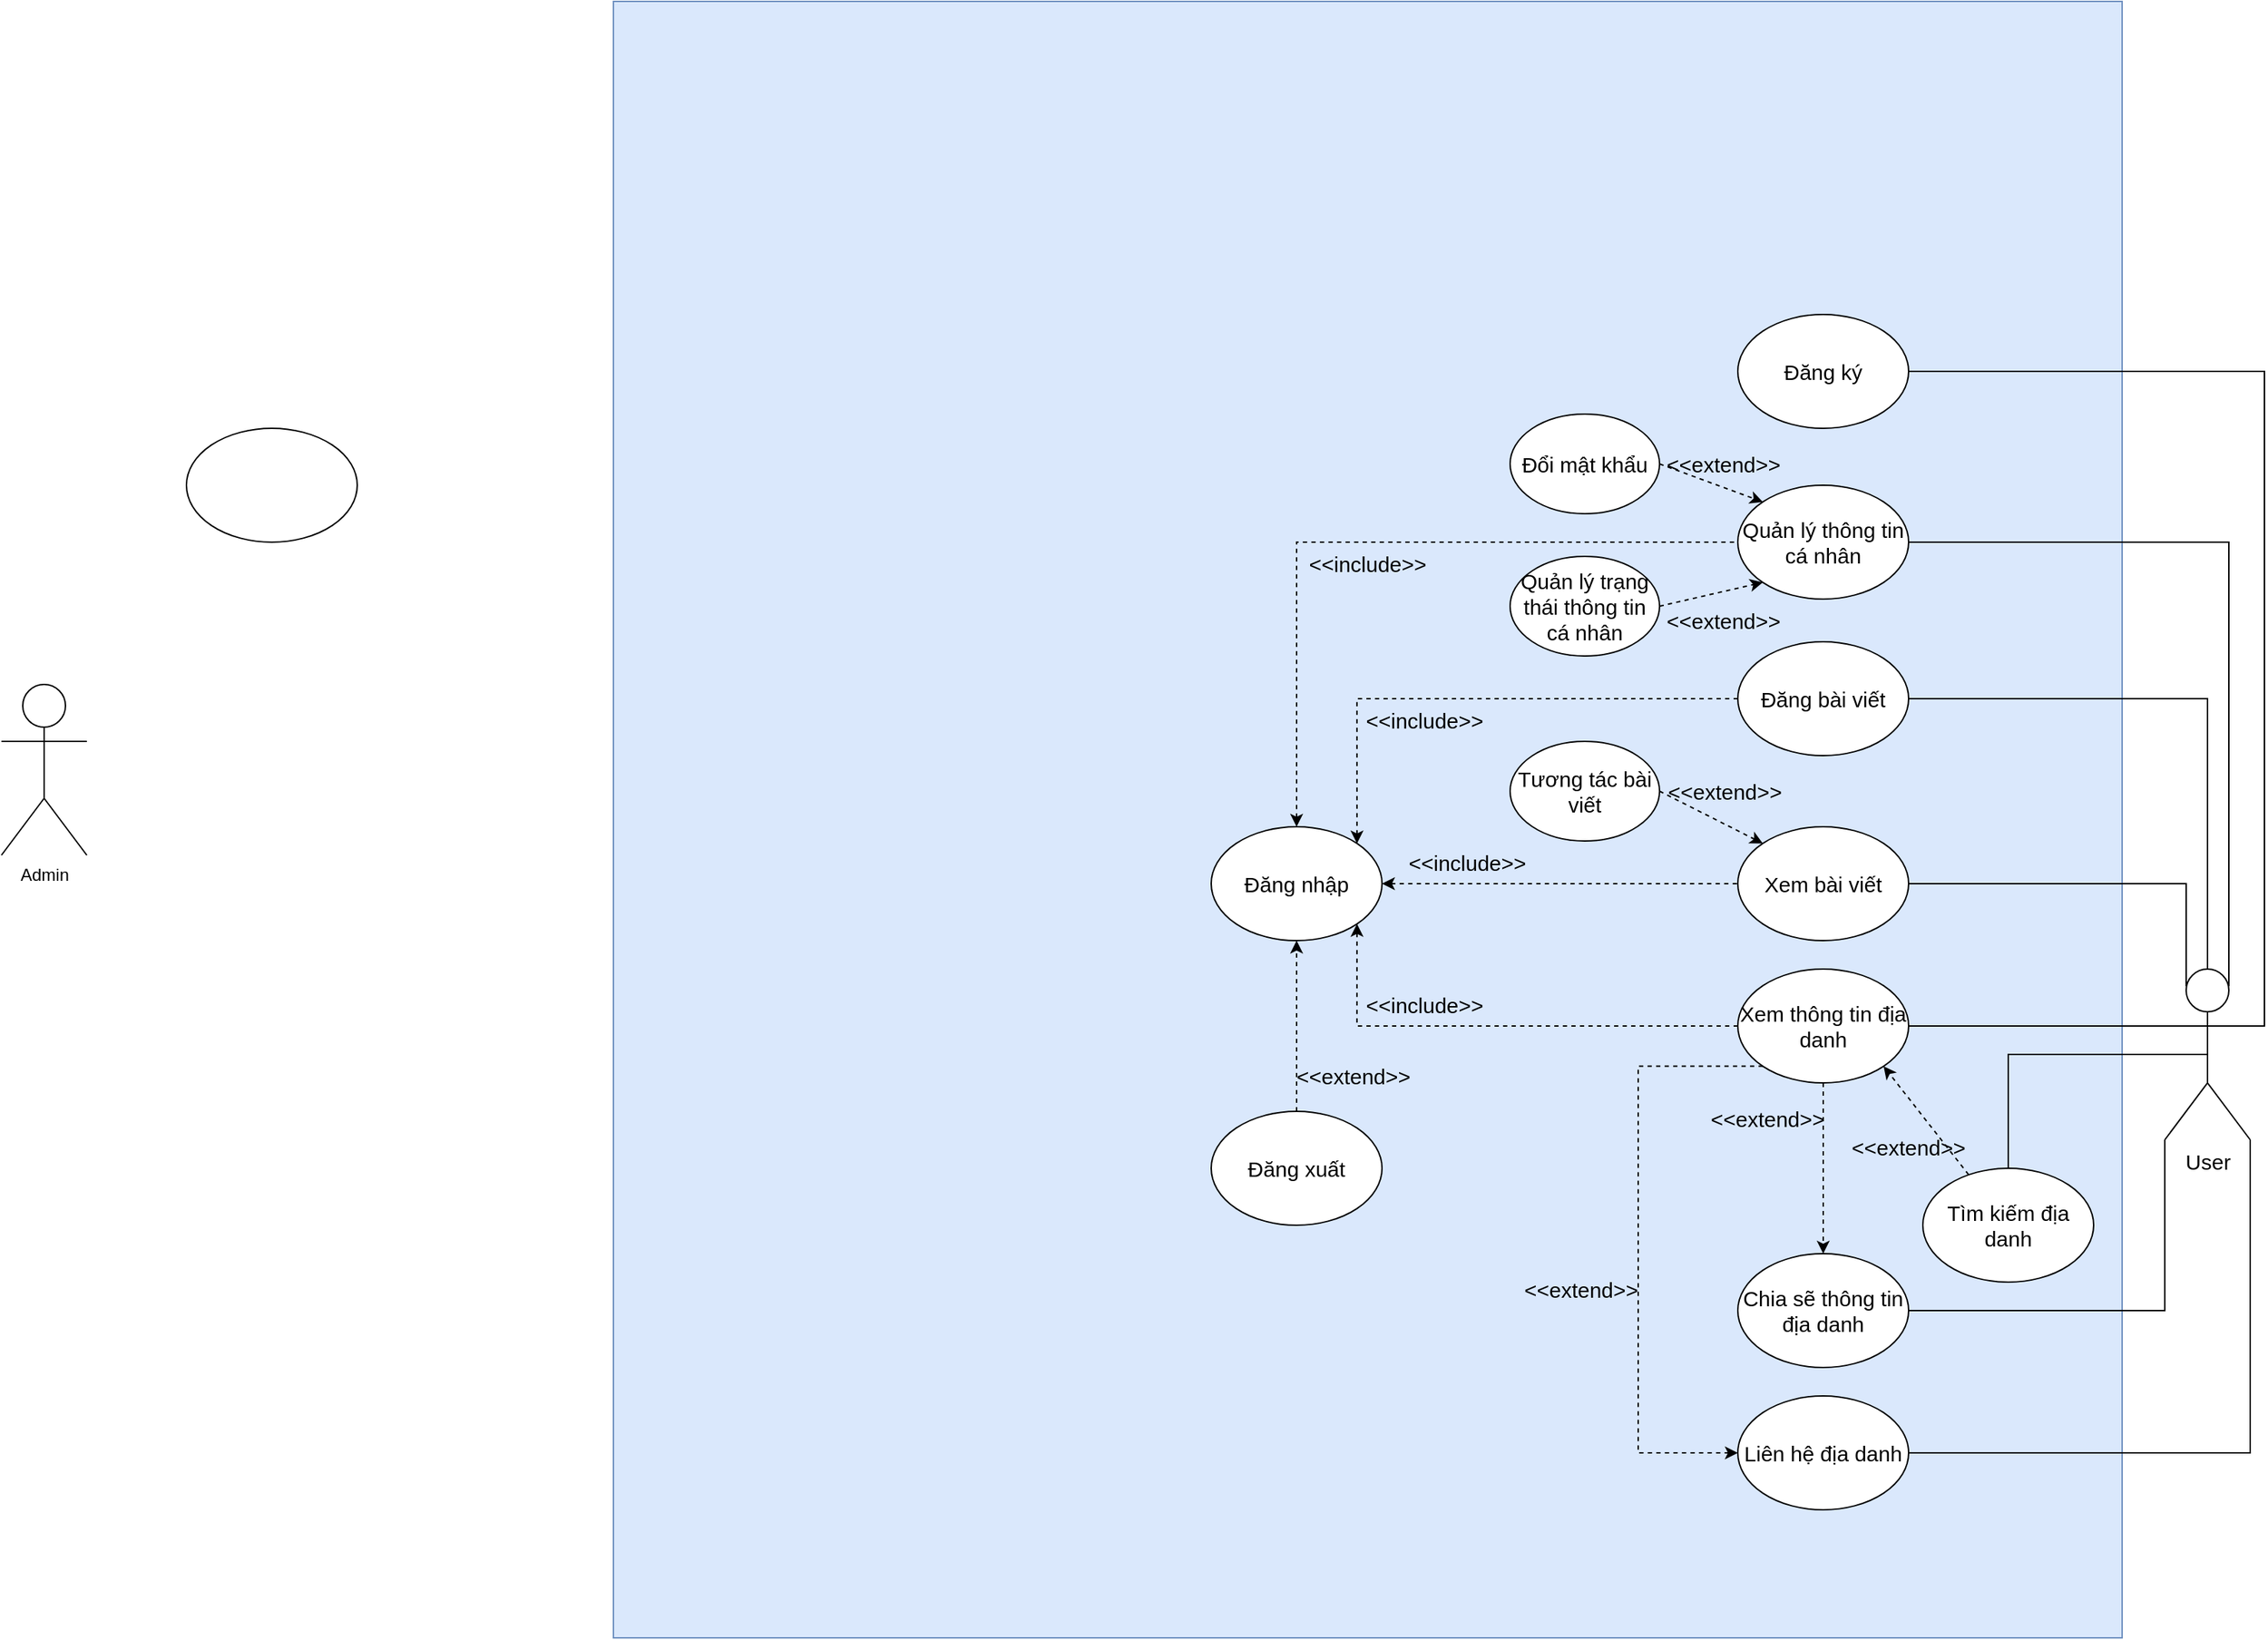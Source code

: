 <mxfile version="15.9.1" type="device" pages="2"><diagram id="ZoCcm9P61qJxw9AB6gbg" name="Use_Case"><mxGraphModel dx="1272" dy="1971" grid="1" gridSize="10" guides="1" tooltips="1" connect="1" arrows="1" fold="1" page="1" pageScale="1" pageWidth="827" pageHeight="1169" math="0" shadow="0"><root><mxCell id="0"/><mxCell id="1" parent="0"/><mxCell id="cfHNII8UEnAriDM6BA4c-7" value="" style="rounded=0;whiteSpace=wrap;html=1;fontSize=15;fillColor=#dae8fc;strokeColor=#6c8ebf;" vertex="1" parent="1"><mxGeometry x="460" y="-140" width="1060" height="1150" as="geometry"/></mxCell><mxCell id="fL3uRtifyiYJJLekXlYE-1" value="Admin" style="shape=umlActor;verticalLabelPosition=bottom;verticalAlign=top;html=1;outlineConnect=0;" vertex="1" parent="1"><mxGeometry x="30" y="340" width="60" height="120" as="geometry"/></mxCell><mxCell id="fL3uRtifyiYJJLekXlYE-2" value="" style="ellipse;whiteSpace=wrap;html=1;" vertex="1" parent="1"><mxGeometry x="160" y="160" width="120" height="80" as="geometry"/></mxCell><mxCell id="cfHNII8UEnAriDM6BA4c-1" value="User" style="shape=umlActor;verticalLabelPosition=bottom;verticalAlign=top;html=1;outlineConnect=0;fontSize=15;" vertex="1" parent="1"><mxGeometry x="1550" y="540" width="60" height="120" as="geometry"/></mxCell><mxCell id="cfHNII8UEnAriDM6BA4c-2" value="Đăng ký" style="ellipse;whiteSpace=wrap;html=1;fontSize=15;" vertex="1" parent="1"><mxGeometry x="1250" y="80" width="120" height="80" as="geometry"/></mxCell><mxCell id="cfHNII8UEnAriDM6BA4c-3" value="Đăng nhập" style="ellipse;whiteSpace=wrap;html=1;fontSize=15;" vertex="1" parent="1"><mxGeometry x="880" y="440" width="120" height="80" as="geometry"/></mxCell><mxCell id="cfHNII8UEnAriDM6BA4c-4" value="Quản lý thông tin cá nhân" style="ellipse;whiteSpace=wrap;html=1;fontSize=15;" vertex="1" parent="1"><mxGeometry x="1250" y="200" width="120" height="80" as="geometry"/></mxCell><mxCell id="cfHNII8UEnAriDM6BA4c-5" value="Đổi mật khẩu" style="ellipse;whiteSpace=wrap;html=1;fontSize=15;" vertex="1" parent="1"><mxGeometry x="1090" y="150" width="105" height="70" as="geometry"/></mxCell><mxCell id="cfHNII8UEnAriDM6BA4c-6" value="" style="endArrow=none;html=1;rounded=0;fontSize=15;entryX=1;entryY=0.333;entryDx=0;entryDy=0;entryPerimeter=0;exitX=1;exitY=0.5;exitDx=0;exitDy=0;edgeStyle=orthogonalEdgeStyle;" edge="1" parent="1" source="cfHNII8UEnAriDM6BA4c-2" target="cfHNII8UEnAriDM6BA4c-1"><mxGeometry width="50" height="50" relative="1" as="geometry"><mxPoint x="1460" y="210" as="sourcePoint"/><mxPoint x="1510" y="160" as="targetPoint"/></mxGeometry></mxCell><mxCell id="cfHNII8UEnAriDM6BA4c-8" value="Đăng xuất" style="ellipse;whiteSpace=wrap;html=1;fontSize=15;" vertex="1" parent="1"><mxGeometry x="880" y="640" width="120" height="80" as="geometry"/></mxCell><mxCell id="cfHNII8UEnAriDM6BA4c-10" value="" style="endArrow=classic;dashed=1;html=1;rounded=0;fontSize=15;entryX=0.5;entryY=1;entryDx=0;entryDy=0;exitX=0.5;exitY=0;exitDx=0;exitDy=0;endFill=1;" edge="1" parent="1" source="cfHNII8UEnAriDM6BA4c-8" target="cfHNII8UEnAriDM6BA4c-3"><mxGeometry width="50" height="50" relative="1" as="geometry"><mxPoint x="1440" y="70" as="sourcePoint"/><mxPoint x="1500" y="70" as="targetPoint"/></mxGeometry></mxCell><mxCell id="cfHNII8UEnAriDM6BA4c-13" value="Quản lý trạng thái thông tin cá nhân" style="ellipse;whiteSpace=wrap;html=1;fontSize=15;" vertex="1" parent="1"><mxGeometry x="1090" y="250" width="105" height="70" as="geometry"/></mxCell><mxCell id="cfHNII8UEnAriDM6BA4c-15" value="Đăng bài viết" style="ellipse;whiteSpace=wrap;html=1;fontSize=15;" vertex="1" parent="1"><mxGeometry x="1250" y="310" width="120" height="80" as="geometry"/></mxCell><mxCell id="cfHNII8UEnAriDM6BA4c-19" value="" style="endArrow=none;html=1;rounded=0;fontSize=15;entryX=0.75;entryY=0.1;entryDx=0;entryDy=0;entryPerimeter=0;exitX=1;exitY=0.5;exitDx=0;exitDy=0;edgeStyle=orthogonalEdgeStyle;" edge="1" parent="1" source="cfHNII8UEnAriDM6BA4c-4" target="cfHNII8UEnAriDM6BA4c-1"><mxGeometry width="50" height="50" relative="1" as="geometry"><mxPoint x="1510" y="100" as="sourcePoint"/><mxPoint x="1620" y="350" as="targetPoint"/></mxGeometry></mxCell><mxCell id="cfHNII8UEnAriDM6BA4c-20" value="" style="endArrow=classic;dashed=1;html=1;rounded=0;fontSize=15;entryX=0;entryY=0;entryDx=0;entryDy=0;exitX=1;exitY=0.5;exitDx=0;exitDy=0;endFill=1;" edge="1" parent="1" source="cfHNII8UEnAriDM6BA4c-5" target="cfHNII8UEnAriDM6BA4c-4"><mxGeometry width="50" height="50" relative="1" as="geometry"><mxPoint x="1320" y="10" as="sourcePoint"/><mxPoint x="1320" y="60" as="targetPoint"/></mxGeometry></mxCell><mxCell id="cfHNII8UEnAriDM6BA4c-21" value="" style="endArrow=classic;dashed=1;html=1;rounded=0;fontSize=15;entryX=0;entryY=1;entryDx=0;entryDy=0;exitX=1;exitY=0.5;exitDx=0;exitDy=0;endFill=1;" edge="1" parent="1" source="cfHNII8UEnAriDM6BA4c-13" target="cfHNII8UEnAriDM6BA4c-4"><mxGeometry width="50" height="50" relative="1" as="geometry"><mxPoint x="1330" y="20" as="sourcePoint"/><mxPoint x="1330" y="70" as="targetPoint"/></mxGeometry></mxCell><mxCell id="cfHNII8UEnAriDM6BA4c-22" value="" style="endArrow=none;html=1;rounded=0;fontSize=15;entryX=0.5;entryY=0;entryDx=0;entryDy=0;entryPerimeter=0;exitX=1;exitY=0.5;exitDx=0;exitDy=0;edgeStyle=orthogonalEdgeStyle;" edge="1" parent="1" source="cfHNII8UEnAriDM6BA4c-15" target="cfHNII8UEnAriDM6BA4c-1"><mxGeometry width="50" height="50" relative="1" as="geometry"><mxPoint x="1320" y="230" as="sourcePoint"/><mxPoint x="1605" y="422" as="targetPoint"/><Array as="points"><mxPoint x="1580" y="350"/></Array></mxGeometry></mxCell><mxCell id="cfHNII8UEnAriDM6BA4c-23" value="Tương tác bài viết" style="ellipse;whiteSpace=wrap;html=1;fontSize=15;" vertex="1" parent="1"><mxGeometry x="1090" y="380" width="105" height="70" as="geometry"/></mxCell><mxCell id="cfHNII8UEnAriDM6BA4c-25" value="Xem bài viết" style="ellipse;whiteSpace=wrap;html=1;fontSize=15;" vertex="1" parent="1"><mxGeometry x="1250" y="440" width="120" height="80" as="geometry"/></mxCell><mxCell id="cfHNII8UEnAriDM6BA4c-27" value="Xem thông tin địa danh" style="ellipse;whiteSpace=wrap;html=1;fontSize=15;" vertex="1" parent="1"><mxGeometry x="1250" y="540" width="120" height="80" as="geometry"/></mxCell><mxCell id="cfHNII8UEnAriDM6BA4c-28" value="Chia sẽ thông tin địa danh" style="ellipse;whiteSpace=wrap;html=1;fontSize=15;" vertex="1" parent="1"><mxGeometry x="1250" y="740" width="120" height="80" as="geometry"/></mxCell><mxCell id="cfHNII8UEnAriDM6BA4c-29" value="" style="endArrow=classic;dashed=1;html=1;rounded=0;fontSize=15;entryX=0;entryY=0;entryDx=0;entryDy=0;exitX=1;exitY=0.5;exitDx=0;exitDy=0;endFill=1;" edge="1" parent="1" source="cfHNII8UEnAriDM6BA4c-23" target="cfHNII8UEnAriDM6BA4c-25"><mxGeometry width="50" height="50" relative="1" as="geometry"><mxPoint x="1205" y="255" as="sourcePoint"/><mxPoint x="1277.574" y="248.284" as="targetPoint"/></mxGeometry></mxCell><mxCell id="cfHNII8UEnAriDM6BA4c-31" value="" style="endArrow=none;html=1;rounded=0;fontSize=15;exitX=1;exitY=0.5;exitDx=0;exitDy=0;edgeStyle=orthogonalEdgeStyle;entryX=0;entryY=1;entryDx=0;entryDy=0;entryPerimeter=0;" edge="1" parent="1" source="cfHNII8UEnAriDM6BA4c-28" target="cfHNII8UEnAriDM6BA4c-1"><mxGeometry width="50" height="50" relative="1" as="geometry"><mxPoint x="1320" y="590" as="sourcePoint"/><mxPoint x="1550" y="560" as="targetPoint"/><Array as="points"><mxPoint x="1550" y="780"/></Array></mxGeometry></mxCell><mxCell id="cfHNII8UEnAriDM6BA4c-32" value="Liên hệ địa danh" style="ellipse;whiteSpace=wrap;html=1;fontSize=15;" vertex="1" parent="1"><mxGeometry x="1250" y="840" width="120" height="80" as="geometry"/></mxCell><mxCell id="cfHNII8UEnAriDM6BA4c-33" value="" style="endArrow=none;html=1;rounded=0;fontSize=15;exitX=1;exitY=0.5;exitDx=0;exitDy=0;edgeStyle=orthogonalEdgeStyle;" edge="1" parent="1" source="cfHNII8UEnAriDM6BA4c-32"><mxGeometry width="50" height="50" relative="1" as="geometry"><mxPoint x="1310" y="840" as="sourcePoint"/><mxPoint x="1610" y="660" as="targetPoint"/><Array as="points"><mxPoint x="1610" y="880"/></Array></mxGeometry></mxCell><mxCell id="cfHNII8UEnAriDM6BA4c-34" value="" style="endArrow=none;dashed=1;html=1;rounded=0;fontSize=15;entryX=0;entryY=0.5;entryDx=0;entryDy=0;endFill=0;edgeStyle=orthogonalEdgeStyle;exitX=0.5;exitY=0;exitDx=0;exitDy=0;elbow=vertical;startArrow=classic;startFill=1;" edge="1" parent="1" source="cfHNII8UEnAriDM6BA4c-3" target="cfHNII8UEnAriDM6BA4c-4"><mxGeometry width="50" height="50" relative="1" as="geometry"><mxPoint x="920" y="480" as="sourcePoint"/><mxPoint x="1260" y="100" as="targetPoint"/></mxGeometry></mxCell><mxCell id="cfHNII8UEnAriDM6BA4c-35" value="" style="endArrow=none;dashed=1;html=1;rounded=0;fontSize=15;entryX=0;entryY=0.5;entryDx=0;entryDy=0;endFill=0;edgeStyle=orthogonalEdgeStyle;exitX=1;exitY=0;exitDx=0;exitDy=0;startArrow=classic;startFill=1;" edge="1" parent="1" source="cfHNII8UEnAriDM6BA4c-3" target="cfHNII8UEnAriDM6BA4c-15"><mxGeometry width="50" height="50" relative="1" as="geometry"><mxPoint x="930" y="470" as="sourcePoint"/><mxPoint x="1260" y="230" as="targetPoint"/><Array as="points"><mxPoint x="982" y="350"/></Array></mxGeometry></mxCell><mxCell id="cfHNII8UEnAriDM6BA4c-36" value="" style="endArrow=none;dashed=1;html=1;rounded=0;fontSize=15;entryX=0;entryY=0.5;entryDx=0;entryDy=0;endFill=0;edgeStyle=orthogonalEdgeStyle;exitX=1;exitY=0.5;exitDx=0;exitDy=0;startArrow=classic;startFill=1;" edge="1" parent="1" source="cfHNII8UEnAriDM6BA4c-3" target="cfHNII8UEnAriDM6BA4c-25"><mxGeometry width="50" height="50" relative="1" as="geometry"><mxPoint x="932.426" y="461.716" as="sourcePoint"/><mxPoint x="1260" y="350" as="targetPoint"/><Array as="points"><mxPoint x="1090" y="480"/><mxPoint x="1090" y="480"/></Array></mxGeometry></mxCell><mxCell id="cfHNII8UEnAriDM6BA4c-37" value="" style="endArrow=none;dashed=1;html=1;rounded=0;fontSize=15;entryX=0;entryY=0.5;entryDx=0;entryDy=0;endFill=0;edgeStyle=orthogonalEdgeStyle;exitX=1;exitY=1;exitDx=0;exitDy=0;startArrow=classic;startFill=1;" edge="1" parent="1" source="cfHNII8UEnAriDM6BA4c-3" target="cfHNII8UEnAriDM6BA4c-27"><mxGeometry width="50" height="50" relative="1" as="geometry"><mxPoint x="922.426" y="478.284" as="sourcePoint"/><mxPoint x="1260" y="460" as="targetPoint"/><Array as="points"><mxPoint x="982" y="580"/></Array></mxGeometry></mxCell><mxCell id="cfHNII8UEnAriDM6BA4c-38" value="" style="endArrow=classic;dashed=1;html=1;rounded=0;fontSize=15;entryX=0.5;entryY=0;entryDx=0;entryDy=0;endFill=1;edgeStyle=orthogonalEdgeStyle;exitX=0.5;exitY=1;exitDx=0;exitDy=0;" edge="1" parent="1" source="cfHNII8UEnAriDM6BA4c-27" target="cfHNII8UEnAriDM6BA4c-28"><mxGeometry width="50" height="50" relative="1" as="geometry"><mxPoint x="932.426" y="488.284" as="sourcePoint"/><mxPoint x="1260" y="590" as="targetPoint"/><Array as="points"><mxPoint x="1310" y="650"/><mxPoint x="1310" y="650"/></Array></mxGeometry></mxCell><mxCell id="cfHNII8UEnAriDM6BA4c-39" value="" style="endArrow=classic;dashed=1;html=1;rounded=0;fontSize=15;entryX=0;entryY=0.5;entryDx=0;entryDy=0;endFill=1;edgeStyle=orthogonalEdgeStyle;exitX=0;exitY=1;exitDx=0;exitDy=0;" edge="1" parent="1" source="cfHNII8UEnAriDM6BA4c-27" target="cfHNII8UEnAriDM6BA4c-32"><mxGeometry width="50" height="50" relative="1" as="geometry"><mxPoint x="890" y="500" as="sourcePoint"/><mxPoint x="1250" y="840" as="targetPoint"/><Array as="points"><mxPoint x="1180" y="608"/><mxPoint x="1180" y="880"/></Array></mxGeometry></mxCell><mxCell id="cfHNII8UEnAriDM6BA4c-42" value="" style="endArrow=none;html=1;rounded=0;fontSize=15;entryX=0.25;entryY=0.1;entryDx=0;entryDy=0;exitX=1;exitY=0.5;exitDx=0;exitDy=0;edgeStyle=orthogonalEdgeStyle;entryPerimeter=0;" edge="1" parent="1" source="cfHNII8UEnAriDM6BA4c-25" target="cfHNII8UEnAriDM6BA4c-1"><mxGeometry width="50" height="50" relative="1" as="geometry"><mxPoint x="1320" y="360" as="sourcePoint"/><mxPoint x="1590" y="480" as="targetPoint"/><Array as="points"><mxPoint x="1565" y="480"/></Array></mxGeometry></mxCell><mxCell id="cfHNII8UEnAriDM6BA4c-43" value="" style="endArrow=none;html=1;rounded=0;fontSize=15;entryX=0;entryY=0.333;entryDx=0;entryDy=0;exitX=1;exitY=0.5;exitDx=0;exitDy=0;edgeStyle=orthogonalEdgeStyle;entryPerimeter=0;" edge="1" parent="1" source="cfHNII8UEnAriDM6BA4c-27" target="cfHNII8UEnAriDM6BA4c-1"><mxGeometry width="50" height="50" relative="1" as="geometry"><mxPoint x="1320" y="490" as="sourcePoint"/><mxPoint x="1575" y="562.0" as="targetPoint"/><Array as="points"><mxPoint x="1440" y="580"/><mxPoint x="1440" y="580"/></Array></mxGeometry></mxCell><mxCell id="cfHNII8UEnAriDM6BA4c-44" value="Tìm kiếm địa danh" style="ellipse;whiteSpace=wrap;html=1;fontSize=15;" vertex="1" parent="1"><mxGeometry x="1380" y="680" width="120" height="80" as="geometry"/></mxCell><mxCell id="cfHNII8UEnAriDM6BA4c-45" value="" style="endArrow=none;html=1;rounded=0;fontSize=15;entryX=0.5;entryY=0.5;entryDx=0;entryDy=0;exitX=0.5;exitY=0;exitDx=0;exitDy=0;edgeStyle=orthogonalEdgeStyle;entryPerimeter=0;" edge="1" parent="1" source="cfHNII8UEnAriDM6BA4c-44" target="cfHNII8UEnAriDM6BA4c-1"><mxGeometry width="50" height="50" relative="1" as="geometry"><mxPoint x="1320" y="590.0" as="sourcePoint"/><mxPoint x="1560" y="590.0" as="targetPoint"/><Array as="points"><mxPoint x="1440" y="600"/></Array></mxGeometry></mxCell><mxCell id="cfHNII8UEnAriDM6BA4c-46" value="" style="endArrow=classic;dashed=1;html=1;rounded=0;fontSize=15;entryX=1;entryY=1;entryDx=0;entryDy=0;endFill=1;" edge="1" parent="1" source="cfHNII8UEnAriDM6BA4c-44" target="cfHNII8UEnAriDM6BA4c-27"><mxGeometry width="50" height="50" relative="1" as="geometry"><mxPoint x="1320" y="630.0" as="sourcePoint"/><mxPoint x="1320" y="800.0" as="targetPoint"/></mxGeometry></mxCell><mxCell id="cfHNII8UEnAriDM6BA4c-48" value="&amp;lt;&amp;lt;extend&amp;gt;&amp;gt;" style="text;html=1;strokeColor=none;fillColor=none;align=center;verticalAlign=middle;whiteSpace=wrap;rounded=0;fontSize=15;rotation=0;" vertex="1" parent="1"><mxGeometry x="1211" y="400" width="60" height="30" as="geometry"/></mxCell><mxCell id="cfHNII8UEnAriDM6BA4c-49" value="&amp;lt;&amp;lt;extend&amp;gt;&amp;gt;" style="text;html=1;strokeColor=none;fillColor=none;align=center;verticalAlign=middle;whiteSpace=wrap;rounded=0;fontSize=15;rotation=0;" vertex="1" parent="1"><mxGeometry x="1210" y="280" width="60" height="30" as="geometry"/></mxCell><mxCell id="cfHNII8UEnAriDM6BA4c-50" value="&amp;lt;&amp;lt;extend&amp;gt;&amp;gt;" style="text;html=1;strokeColor=none;fillColor=none;align=center;verticalAlign=middle;whiteSpace=wrap;rounded=0;fontSize=15;rotation=0;" vertex="1" parent="1"><mxGeometry x="1210" y="170" width="60" height="30" as="geometry"/></mxCell><mxCell id="cfHNII8UEnAriDM6BA4c-51" value="&amp;lt;&amp;lt;extend&amp;gt;&amp;gt;" style="text;html=1;align=center;verticalAlign=middle;whiteSpace=wrap;rounded=0;fontSize=15;rotation=0;" vertex="1" parent="1"><mxGeometry x="1340" y="650" width="60" height="30" as="geometry"/></mxCell><mxCell id="cfHNII8UEnAriDM6BA4c-52" value="&amp;lt;&amp;lt;extend&amp;gt;&amp;gt;" style="text;html=1;strokeColor=none;fillColor=none;align=center;verticalAlign=middle;whiteSpace=wrap;rounded=0;fontSize=15;rotation=0;" vertex="1" parent="1"><mxGeometry x="1241" y="630" width="60" height="30" as="geometry"/></mxCell><mxCell id="cfHNII8UEnAriDM6BA4c-53" value="&amp;lt;&amp;lt;extend&amp;gt;&amp;gt;" style="text;html=1;strokeColor=none;fillColor=none;align=center;verticalAlign=middle;whiteSpace=wrap;rounded=0;fontSize=15;rotation=0;" vertex="1" parent="1"><mxGeometry x="1110" y="750" width="60" height="30" as="geometry"/></mxCell><mxCell id="cfHNII8UEnAriDM6BA4c-55" value="&amp;lt;&amp;lt;include&amp;gt;&amp;gt;" style="text;html=1;strokeColor=none;fillColor=none;align=center;verticalAlign=middle;whiteSpace=wrap;rounded=0;fontSize=15;rotation=0;" vertex="1" parent="1"><mxGeometry x="1030" y="450" width="60" height="30" as="geometry"/></mxCell><mxCell id="cfHNII8UEnAriDM6BA4c-56" value="&amp;lt;&amp;lt;include&amp;gt;&amp;gt;" style="text;html=1;strokeColor=none;fillColor=none;align=center;verticalAlign=middle;whiteSpace=wrap;rounded=0;fontSize=15;rotation=0;" vertex="1" parent="1"><mxGeometry x="1000" y="350" width="60" height="30" as="geometry"/></mxCell><mxCell id="cfHNII8UEnAriDM6BA4c-57" value="&amp;lt;&amp;lt;include&amp;gt;&amp;gt;" style="text;html=1;strokeColor=none;fillColor=none;align=center;verticalAlign=middle;whiteSpace=wrap;rounded=0;fontSize=15;rotation=0;" vertex="1" parent="1"><mxGeometry x="960" y="240" width="60" height="30" as="geometry"/></mxCell><mxCell id="cfHNII8UEnAriDM6BA4c-59" value="&amp;lt;&amp;lt;include&amp;gt;&amp;gt;" style="text;html=1;strokeColor=none;fillColor=none;align=center;verticalAlign=middle;whiteSpace=wrap;rounded=0;fontSize=15;rotation=0;" vertex="1" parent="1"><mxGeometry x="1000" y="550" width="60" height="30" as="geometry"/></mxCell><mxCell id="cfHNII8UEnAriDM6BA4c-60" value="&amp;lt;&amp;lt;extend&amp;gt;&amp;gt;" style="text;html=1;strokeColor=none;fillColor=none;align=center;verticalAlign=middle;whiteSpace=wrap;rounded=0;fontSize=15;rotation=0;" vertex="1" parent="1"><mxGeometry x="950" y="600" width="60" height="30" as="geometry"/></mxCell></root></mxGraphModel></diagram><diagram id="A6kONQZNeRu9ABzh24p1" name="Class_Diagram"><mxGraphModel dx="827" dy="521" grid="1" gridSize="10" guides="1" tooltips="1" connect="1" arrows="1" fold="1" page="1" pageScale="1" pageWidth="827" pageHeight="1169" math="0" shadow="0"><root><mxCell id="9pNNXFmsf57l4_vPGlxi-0"/><mxCell id="9pNNXFmsf57l4_vPGlxi-1" parent="9pNNXFmsf57l4_vPGlxi-0"/></root></mxGraphModel></diagram></mxfile>